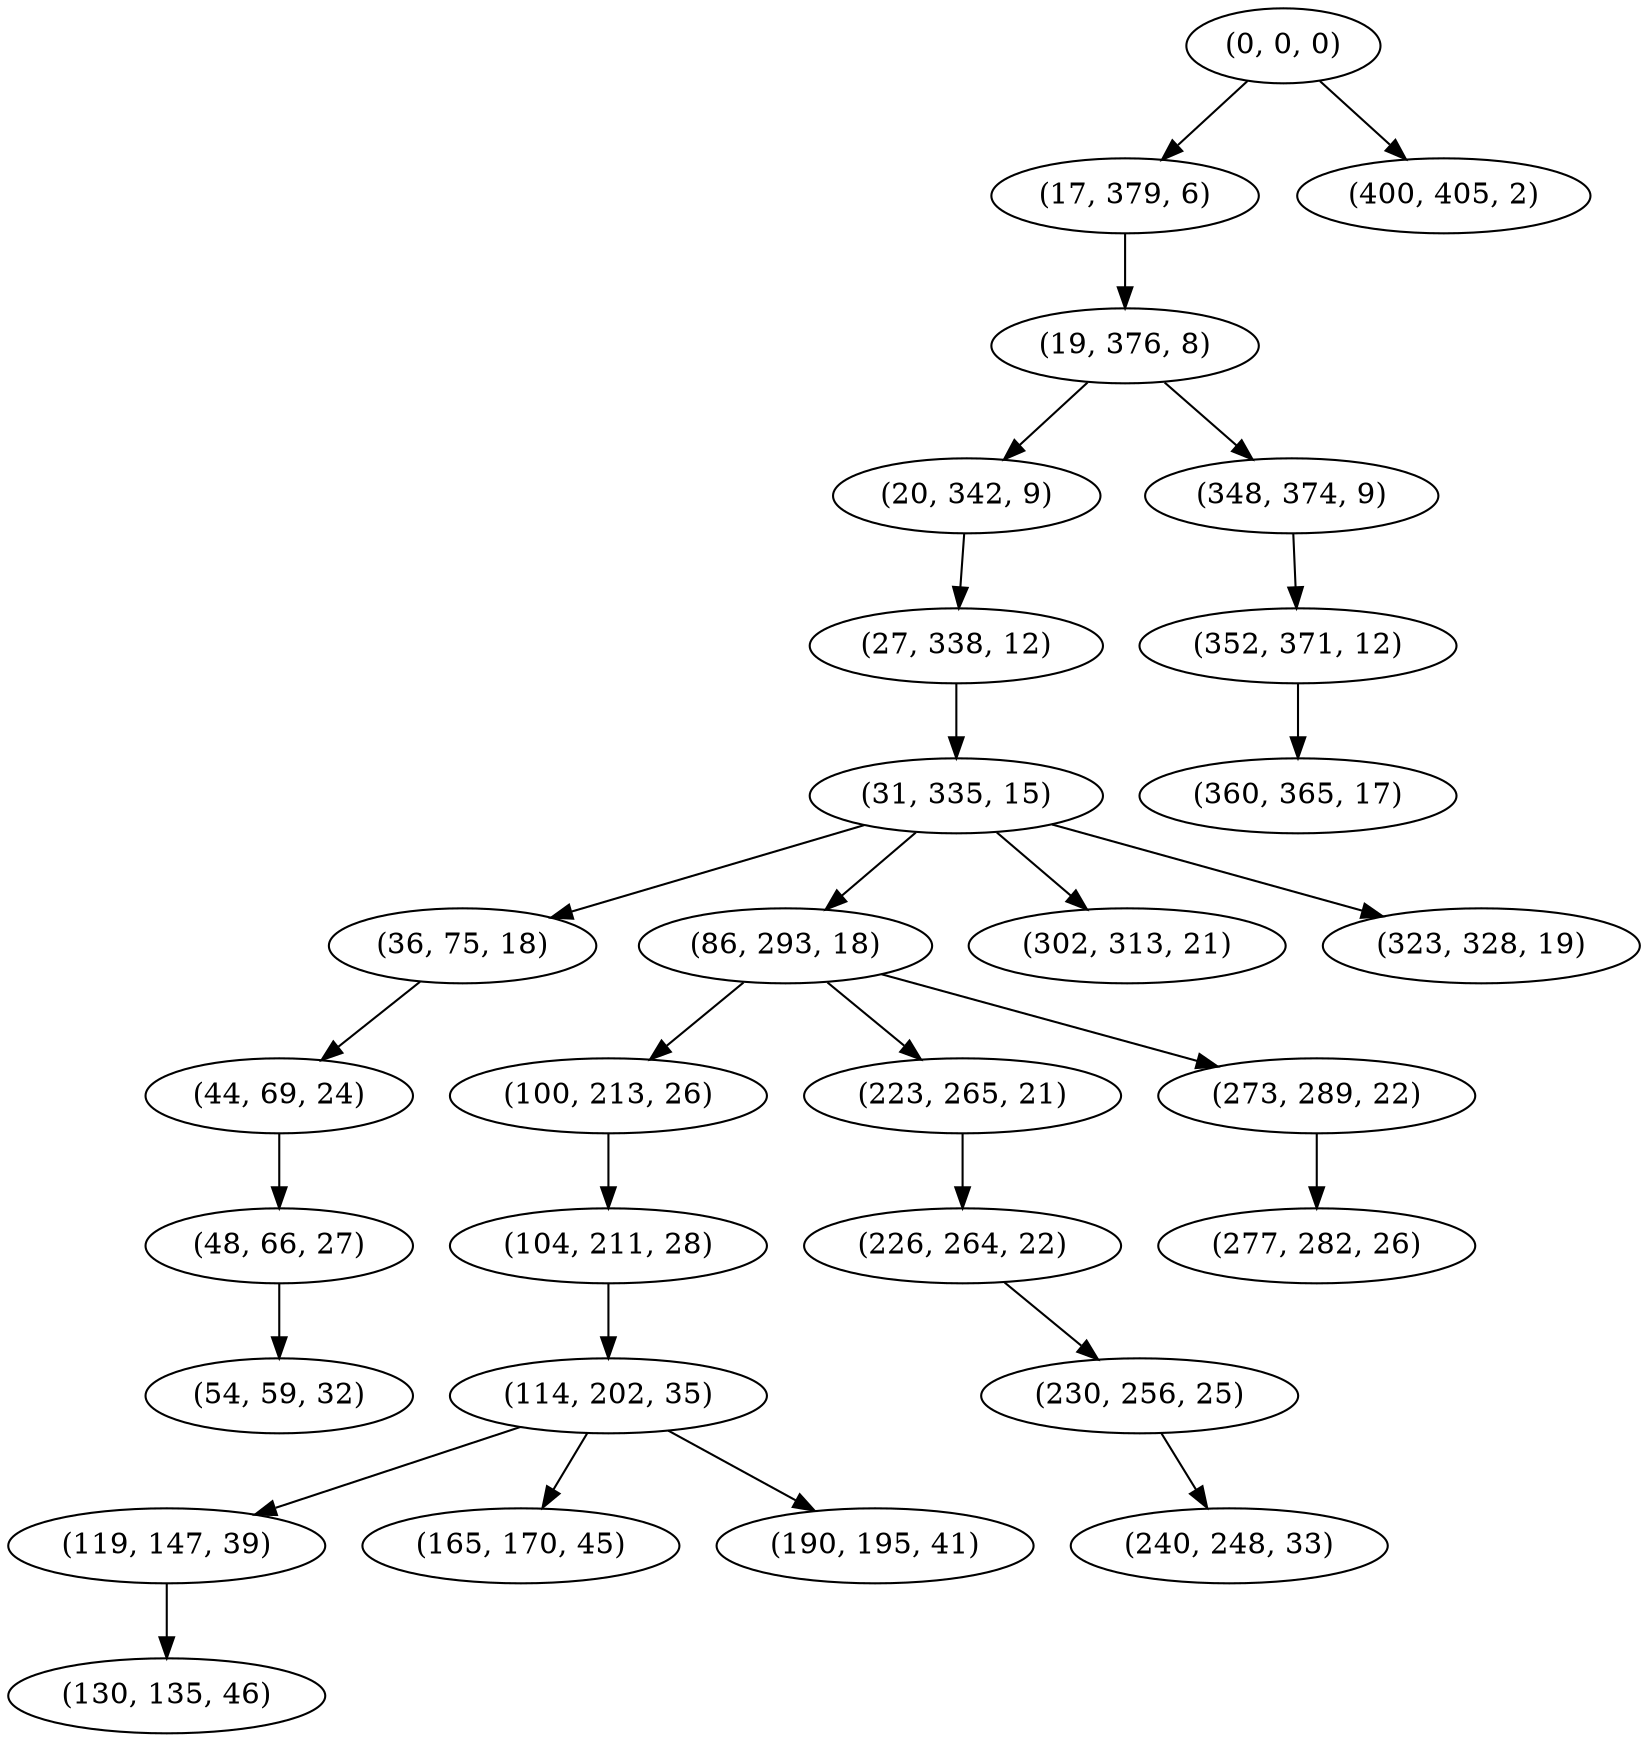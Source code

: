 digraph tree {
    "(0, 0, 0)";
    "(17, 379, 6)";
    "(19, 376, 8)";
    "(20, 342, 9)";
    "(27, 338, 12)";
    "(31, 335, 15)";
    "(36, 75, 18)";
    "(44, 69, 24)";
    "(48, 66, 27)";
    "(54, 59, 32)";
    "(86, 293, 18)";
    "(100, 213, 26)";
    "(104, 211, 28)";
    "(114, 202, 35)";
    "(119, 147, 39)";
    "(130, 135, 46)";
    "(165, 170, 45)";
    "(190, 195, 41)";
    "(223, 265, 21)";
    "(226, 264, 22)";
    "(230, 256, 25)";
    "(240, 248, 33)";
    "(273, 289, 22)";
    "(277, 282, 26)";
    "(302, 313, 21)";
    "(323, 328, 19)";
    "(348, 374, 9)";
    "(352, 371, 12)";
    "(360, 365, 17)";
    "(400, 405, 2)";
    "(0, 0, 0)" -> "(17, 379, 6)";
    "(0, 0, 0)" -> "(400, 405, 2)";
    "(17, 379, 6)" -> "(19, 376, 8)";
    "(19, 376, 8)" -> "(20, 342, 9)";
    "(19, 376, 8)" -> "(348, 374, 9)";
    "(20, 342, 9)" -> "(27, 338, 12)";
    "(27, 338, 12)" -> "(31, 335, 15)";
    "(31, 335, 15)" -> "(36, 75, 18)";
    "(31, 335, 15)" -> "(86, 293, 18)";
    "(31, 335, 15)" -> "(302, 313, 21)";
    "(31, 335, 15)" -> "(323, 328, 19)";
    "(36, 75, 18)" -> "(44, 69, 24)";
    "(44, 69, 24)" -> "(48, 66, 27)";
    "(48, 66, 27)" -> "(54, 59, 32)";
    "(86, 293, 18)" -> "(100, 213, 26)";
    "(86, 293, 18)" -> "(223, 265, 21)";
    "(86, 293, 18)" -> "(273, 289, 22)";
    "(100, 213, 26)" -> "(104, 211, 28)";
    "(104, 211, 28)" -> "(114, 202, 35)";
    "(114, 202, 35)" -> "(119, 147, 39)";
    "(114, 202, 35)" -> "(165, 170, 45)";
    "(114, 202, 35)" -> "(190, 195, 41)";
    "(119, 147, 39)" -> "(130, 135, 46)";
    "(223, 265, 21)" -> "(226, 264, 22)";
    "(226, 264, 22)" -> "(230, 256, 25)";
    "(230, 256, 25)" -> "(240, 248, 33)";
    "(273, 289, 22)" -> "(277, 282, 26)";
    "(348, 374, 9)" -> "(352, 371, 12)";
    "(352, 371, 12)" -> "(360, 365, 17)";
}
